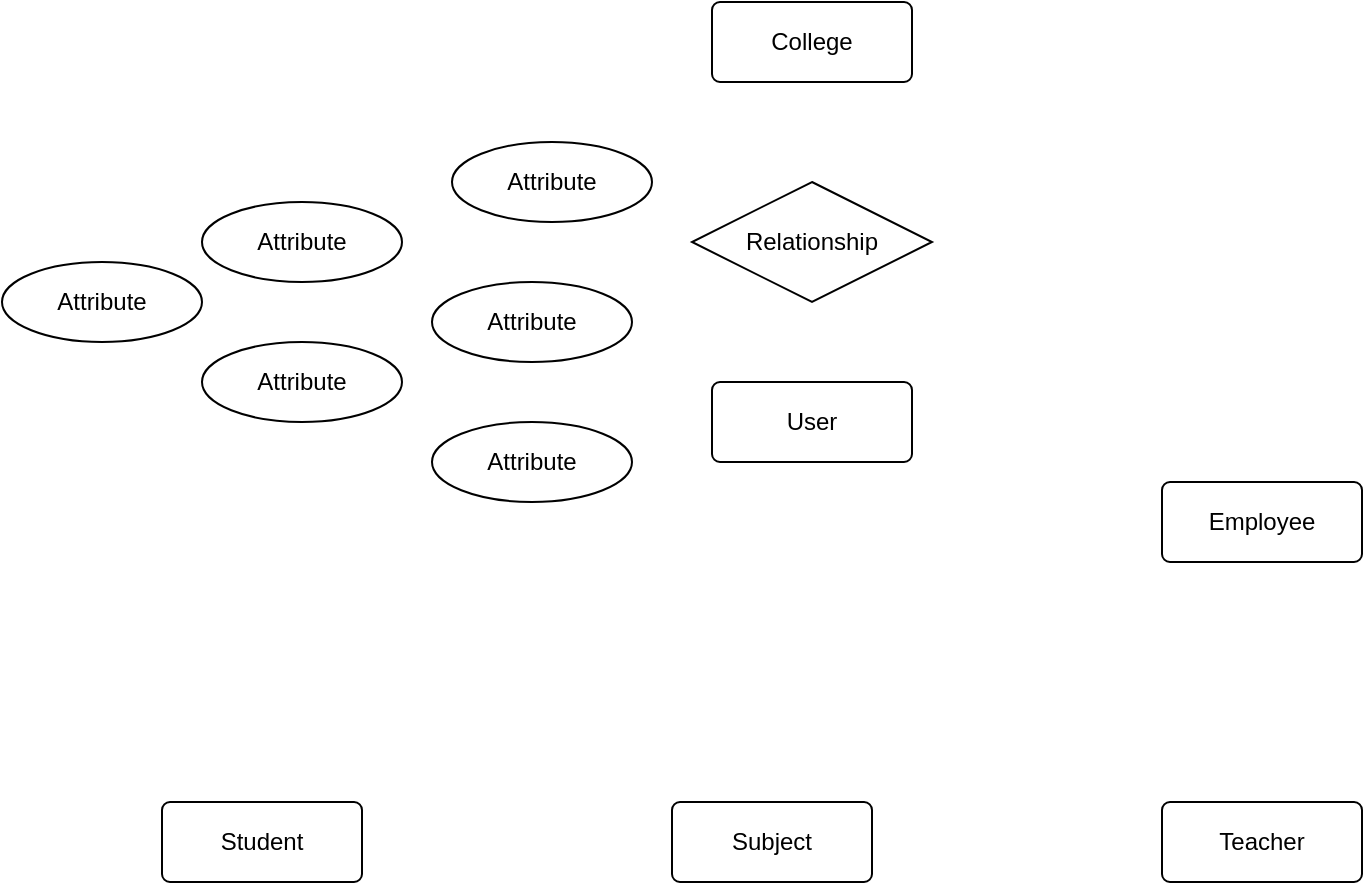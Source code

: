 <mxfile version="15.0.6" type="device"><diagram id="7OwCZHVFzkPTAsPV5XD6" name="Page-1"><mxGraphModel dx="868" dy="450" grid="1" gridSize="10" guides="1" tooltips="1" connect="1" arrows="1" fold="1" page="1" pageScale="1" pageWidth="850" pageHeight="1100" math="0" shadow="0"><root><mxCell id="0"/><mxCell id="1" parent="0"/><mxCell id="PUbvPgdKKIAvjZDcAB0F-1" value="College" style="rounded=1;arcSize=10;whiteSpace=wrap;html=1;align=center;" vertex="1" parent="1"><mxGeometry x="385" y="50" width="100" height="40" as="geometry"/></mxCell><mxCell id="PUbvPgdKKIAvjZDcAB0F-2" value="Student" style="rounded=1;arcSize=10;whiteSpace=wrap;html=1;align=center;" vertex="1" parent="1"><mxGeometry x="110" y="450" width="100" height="40" as="geometry"/></mxCell><mxCell id="PUbvPgdKKIAvjZDcAB0F-3" value="Teacher" style="rounded=1;arcSize=10;whiteSpace=wrap;html=1;align=center;" vertex="1" parent="1"><mxGeometry x="610" y="450" width="100" height="40" as="geometry"/></mxCell><mxCell id="PUbvPgdKKIAvjZDcAB0F-4" value="Subject" style="rounded=1;arcSize=10;whiteSpace=wrap;html=1;align=center;" vertex="1" parent="1"><mxGeometry x="365" y="450" width="100" height="40" as="geometry"/></mxCell><mxCell id="PUbvPgdKKIAvjZDcAB0F-5" value="User" style="rounded=1;arcSize=10;whiteSpace=wrap;html=1;align=center;" vertex="1" parent="1"><mxGeometry x="385" y="240" width="100" height="40" as="geometry"/></mxCell><mxCell id="PUbvPgdKKIAvjZDcAB0F-6" value="Employee" style="rounded=1;arcSize=10;whiteSpace=wrap;html=1;align=center;" vertex="1" parent="1"><mxGeometry x="610" y="290" width="100" height="40" as="geometry"/></mxCell><mxCell id="PUbvPgdKKIAvjZDcAB0F-8" value="Attribute" style="ellipse;whiteSpace=wrap;html=1;align=center;" vertex="1" parent="1"><mxGeometry x="255" y="120" width="100" height="40" as="geometry"/></mxCell><mxCell id="PUbvPgdKKIAvjZDcAB0F-9" value="Attribute" style="ellipse;whiteSpace=wrap;html=1;align=center;" vertex="1" parent="1"><mxGeometry x="130" y="220" width="100" height="40" as="geometry"/></mxCell><mxCell id="PUbvPgdKKIAvjZDcAB0F-10" value="Attribute" style="ellipse;whiteSpace=wrap;html=1;align=center;" vertex="1" parent="1"><mxGeometry x="245" y="190" width="100" height="40" as="geometry"/></mxCell><mxCell id="PUbvPgdKKIAvjZDcAB0F-11" value="Attribute" style="ellipse;whiteSpace=wrap;html=1;align=center;" vertex="1" parent="1"><mxGeometry x="245" y="260" width="100" height="40" as="geometry"/></mxCell><mxCell id="PUbvPgdKKIAvjZDcAB0F-12" value="Attribute" style="ellipse;whiteSpace=wrap;html=1;align=center;" vertex="1" parent="1"><mxGeometry x="30" y="180" width="100" height="40" as="geometry"/></mxCell><mxCell id="PUbvPgdKKIAvjZDcAB0F-13" value="Attribute" style="ellipse;whiteSpace=wrap;html=1;align=center;" vertex="1" parent="1"><mxGeometry x="130" y="150" width="100" height="40" as="geometry"/></mxCell><mxCell id="PUbvPgdKKIAvjZDcAB0F-24" value="Relationship" style="shape=rhombus;perimeter=rhombusPerimeter;whiteSpace=wrap;html=1;align=center;" vertex="1" parent="1"><mxGeometry x="375" y="140" width="120" height="60" as="geometry"/></mxCell></root></mxGraphModel></diagram></mxfile>